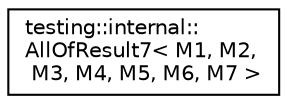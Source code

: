 digraph "Graphical Class Hierarchy"
{
  edge [fontname="Helvetica",fontsize="10",labelfontname="Helvetica",labelfontsize="10"];
  node [fontname="Helvetica",fontsize="10",shape=record];
  rankdir="LR";
  Node0 [label="testing::internal::\lAllOfResult7\< M1, M2,\l M3, M4, M5, M6, M7 \>",height=0.2,width=0.4,color="black", fillcolor="white", style="filled",URL="$structtesting_1_1internal_1_1AllOfResult7.html"];
}
